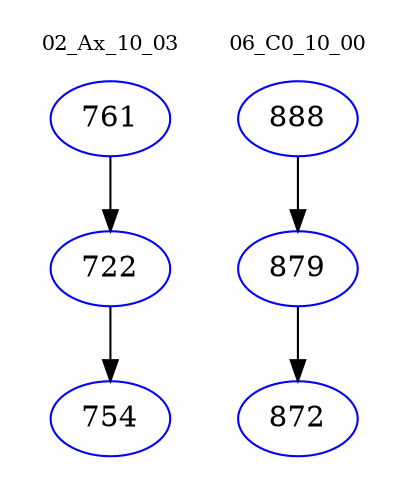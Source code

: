 digraph{
subgraph cluster_0 {
color = white
label = "02_Ax_10_03";
fontsize=10;
T0_761 [label="761", color="blue"]
T0_761 -> T0_722 [color="black"]
T0_722 [label="722", color="blue"]
T0_722 -> T0_754 [color="black"]
T0_754 [label="754", color="blue"]
}
subgraph cluster_1 {
color = white
label = "06_C0_10_00";
fontsize=10;
T1_888 [label="888", color="blue"]
T1_888 -> T1_879 [color="black"]
T1_879 [label="879", color="blue"]
T1_879 -> T1_872 [color="black"]
T1_872 [label="872", color="blue"]
}
}
